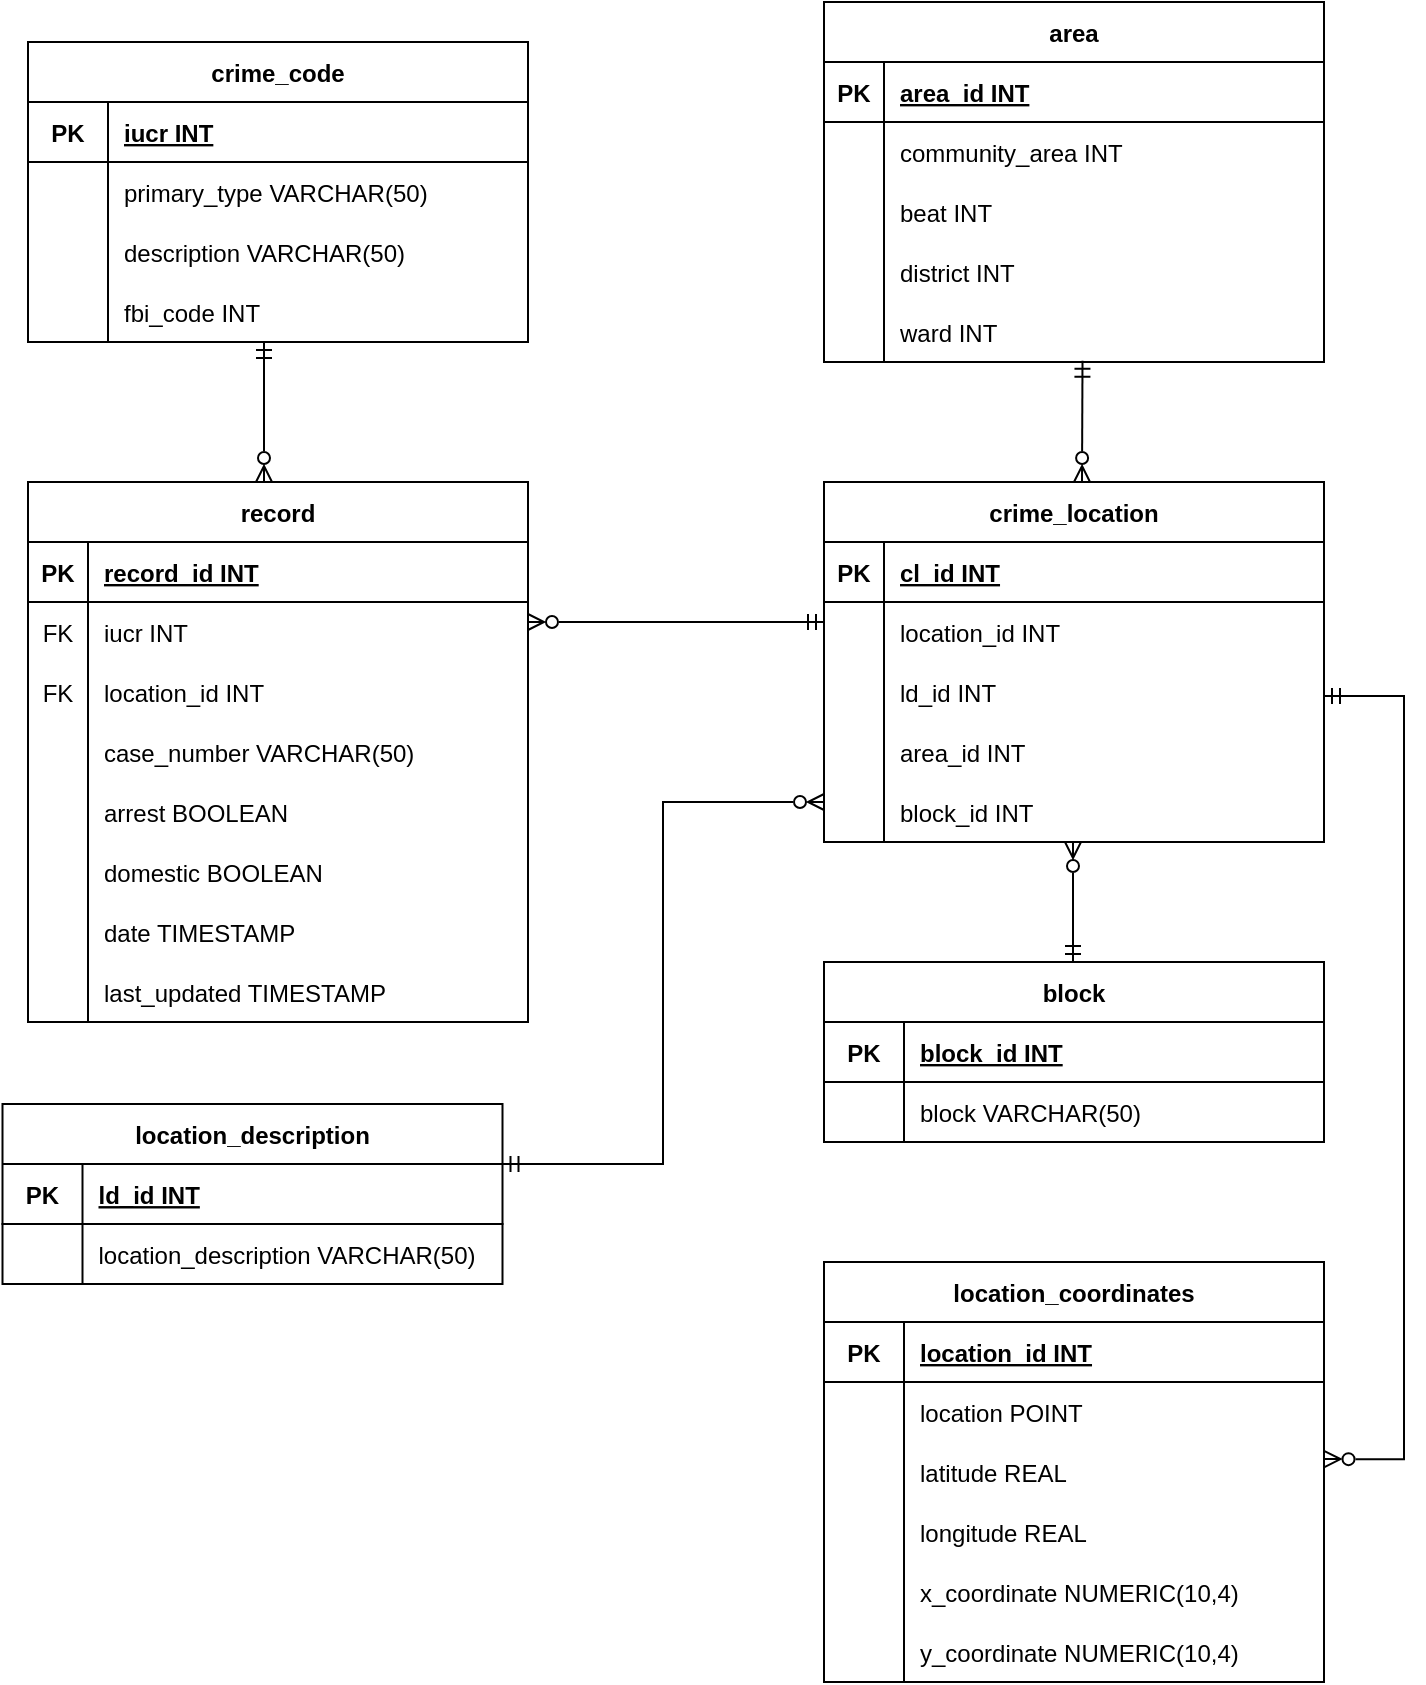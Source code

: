 <mxfile version="15.9.6" type="github">
  <diagram id="R2lEEEUBdFMjLlhIrx00" name="Page-1">
    <mxGraphModel dx="1043" dy="581" grid="1" gridSize="10" guides="1" tooltips="1" connect="1" arrows="1" fold="1" page="1" pageScale="1" pageWidth="850" pageHeight="1100" math="0" shadow="0" extFonts="Permanent Marker^https://fonts.googleapis.com/css?family=Permanent+Marker">
      <root>
        <mxCell id="0" />
        <mxCell id="1" parent="0" />
        <mxCell id="C-vyLk0tnHw3VtMMgP7b-13" value="location_coordinates" style="shape=table;startSize=30;container=1;collapsible=1;childLayout=tableLayout;fixedRows=1;rowLines=0;fontStyle=1;align=center;resizeLast=1;" parent="1" vertex="1">
          <mxGeometry x="480" y="650" width="250" height="210" as="geometry" />
        </mxCell>
        <mxCell id="C-vyLk0tnHw3VtMMgP7b-14" value="" style="shape=partialRectangle;collapsible=0;dropTarget=0;pointerEvents=0;fillColor=none;points=[[0,0.5],[1,0.5]];portConstraint=eastwest;top=0;left=0;right=0;bottom=1;" parent="C-vyLk0tnHw3VtMMgP7b-13" vertex="1">
          <mxGeometry y="30" width="250" height="30" as="geometry" />
        </mxCell>
        <mxCell id="C-vyLk0tnHw3VtMMgP7b-15" value="PK" style="shape=partialRectangle;overflow=hidden;connectable=0;fillColor=none;top=0;left=0;bottom=0;right=0;fontStyle=1;" parent="C-vyLk0tnHw3VtMMgP7b-14" vertex="1">
          <mxGeometry width="40" height="30" as="geometry">
            <mxRectangle width="40" height="30" as="alternateBounds" />
          </mxGeometry>
        </mxCell>
        <mxCell id="C-vyLk0tnHw3VtMMgP7b-16" value="location_id INT" style="shape=partialRectangle;overflow=hidden;connectable=0;fillColor=none;top=0;left=0;bottom=0;right=0;align=left;spacingLeft=6;fontStyle=5;" parent="C-vyLk0tnHw3VtMMgP7b-14" vertex="1">
          <mxGeometry x="40" width="210" height="30" as="geometry">
            <mxRectangle width="210" height="30" as="alternateBounds" />
          </mxGeometry>
        </mxCell>
        <mxCell id="C-vyLk0tnHw3VtMMgP7b-17" value="" style="shape=partialRectangle;collapsible=0;dropTarget=0;pointerEvents=0;fillColor=none;points=[[0,0.5],[1,0.5]];portConstraint=eastwest;top=0;left=0;right=0;bottom=0;" parent="C-vyLk0tnHw3VtMMgP7b-13" vertex="1">
          <mxGeometry y="60" width="250" height="30" as="geometry" />
        </mxCell>
        <mxCell id="C-vyLk0tnHw3VtMMgP7b-18" value="" style="shape=partialRectangle;overflow=hidden;connectable=0;fillColor=none;top=0;left=0;bottom=0;right=0;" parent="C-vyLk0tnHw3VtMMgP7b-17" vertex="1">
          <mxGeometry width="40" height="30" as="geometry">
            <mxRectangle width="40" height="30" as="alternateBounds" />
          </mxGeometry>
        </mxCell>
        <mxCell id="C-vyLk0tnHw3VtMMgP7b-19" value="location POINT" style="shape=partialRectangle;overflow=hidden;connectable=0;fillColor=none;top=0;left=0;bottom=0;right=0;align=left;spacingLeft=6;" parent="C-vyLk0tnHw3VtMMgP7b-17" vertex="1">
          <mxGeometry x="40" width="210" height="30" as="geometry">
            <mxRectangle width="210" height="30" as="alternateBounds" />
          </mxGeometry>
        </mxCell>
        <mxCell id="C-vyLk0tnHw3VtMMgP7b-20" value="" style="shape=partialRectangle;collapsible=0;dropTarget=0;pointerEvents=0;fillColor=none;points=[[0,0.5],[1,0.5]];portConstraint=eastwest;top=0;left=0;right=0;bottom=0;" parent="C-vyLk0tnHw3VtMMgP7b-13" vertex="1">
          <mxGeometry y="90" width="250" height="30" as="geometry" />
        </mxCell>
        <mxCell id="C-vyLk0tnHw3VtMMgP7b-21" value="" style="shape=partialRectangle;overflow=hidden;connectable=0;fillColor=none;top=0;left=0;bottom=0;right=0;" parent="C-vyLk0tnHw3VtMMgP7b-20" vertex="1">
          <mxGeometry width="40" height="30" as="geometry">
            <mxRectangle width="40" height="30" as="alternateBounds" />
          </mxGeometry>
        </mxCell>
        <mxCell id="C-vyLk0tnHw3VtMMgP7b-22" value="latitude REAL" style="shape=partialRectangle;overflow=hidden;connectable=0;fillColor=none;top=0;left=0;bottom=0;right=0;align=left;spacingLeft=6;" parent="C-vyLk0tnHw3VtMMgP7b-20" vertex="1">
          <mxGeometry x="40" width="210" height="30" as="geometry">
            <mxRectangle width="210" height="30" as="alternateBounds" />
          </mxGeometry>
        </mxCell>
        <mxCell id="ms3FOV6k6UF158hk4B34-46" value="" style="shape=partialRectangle;collapsible=0;dropTarget=0;pointerEvents=0;fillColor=none;points=[[0,0.5],[1,0.5]];portConstraint=eastwest;top=0;left=0;right=0;bottom=0;" parent="C-vyLk0tnHw3VtMMgP7b-13" vertex="1">
          <mxGeometry y="120" width="250" height="30" as="geometry" />
        </mxCell>
        <mxCell id="ms3FOV6k6UF158hk4B34-47" value="" style="shape=partialRectangle;overflow=hidden;connectable=0;fillColor=none;top=0;left=0;bottom=0;right=0;" parent="ms3FOV6k6UF158hk4B34-46" vertex="1">
          <mxGeometry width="40" height="30" as="geometry">
            <mxRectangle width="40" height="30" as="alternateBounds" />
          </mxGeometry>
        </mxCell>
        <mxCell id="ms3FOV6k6UF158hk4B34-48" value="longitude REAL" style="shape=partialRectangle;overflow=hidden;connectable=0;fillColor=none;top=0;left=0;bottom=0;right=0;align=left;spacingLeft=6;" parent="ms3FOV6k6UF158hk4B34-46" vertex="1">
          <mxGeometry x="40" width="210" height="30" as="geometry">
            <mxRectangle width="210" height="30" as="alternateBounds" />
          </mxGeometry>
        </mxCell>
        <mxCell id="ms3FOV6k6UF158hk4B34-84" value="" style="shape=partialRectangle;collapsible=0;dropTarget=0;pointerEvents=0;fillColor=none;points=[[0,0.5],[1,0.5]];portConstraint=eastwest;top=0;left=0;right=0;bottom=0;" parent="C-vyLk0tnHw3VtMMgP7b-13" vertex="1">
          <mxGeometry y="150" width="250" height="30" as="geometry" />
        </mxCell>
        <mxCell id="ms3FOV6k6UF158hk4B34-85" value="" style="shape=partialRectangle;overflow=hidden;connectable=0;fillColor=none;top=0;left=0;bottom=0;right=0;" parent="ms3FOV6k6UF158hk4B34-84" vertex="1">
          <mxGeometry width="40" height="30" as="geometry">
            <mxRectangle width="40" height="30" as="alternateBounds" />
          </mxGeometry>
        </mxCell>
        <mxCell id="ms3FOV6k6UF158hk4B34-86" value="x_coordinate NUMERIC(10,4)" style="shape=partialRectangle;overflow=hidden;connectable=0;fillColor=none;top=0;left=0;bottom=0;right=0;align=left;spacingLeft=6;" parent="ms3FOV6k6UF158hk4B34-84" vertex="1">
          <mxGeometry x="40" width="210" height="30" as="geometry">
            <mxRectangle width="210" height="30" as="alternateBounds" />
          </mxGeometry>
        </mxCell>
        <mxCell id="I4Q2n6PbdnNHjYNYiFd5-1" value="" style="shape=partialRectangle;collapsible=0;dropTarget=0;pointerEvents=0;fillColor=none;points=[[0,0.5],[1,0.5]];portConstraint=eastwest;top=0;left=0;right=0;bottom=0;" parent="C-vyLk0tnHw3VtMMgP7b-13" vertex="1">
          <mxGeometry y="180" width="250" height="30" as="geometry" />
        </mxCell>
        <mxCell id="I4Q2n6PbdnNHjYNYiFd5-2" value="" style="shape=partialRectangle;overflow=hidden;connectable=0;fillColor=none;top=0;left=0;bottom=0;right=0;" parent="I4Q2n6PbdnNHjYNYiFd5-1" vertex="1">
          <mxGeometry width="40" height="30" as="geometry">
            <mxRectangle width="40" height="30" as="alternateBounds" />
          </mxGeometry>
        </mxCell>
        <mxCell id="I4Q2n6PbdnNHjYNYiFd5-3" value="y_coordinate NUMERIC(10,4)" style="shape=partialRectangle;overflow=hidden;connectable=0;fillColor=none;top=0;left=0;bottom=0;right=0;align=left;spacingLeft=6;" parent="I4Q2n6PbdnNHjYNYiFd5-1" vertex="1">
          <mxGeometry x="40" width="210" height="30" as="geometry">
            <mxRectangle width="210" height="30" as="alternateBounds" />
          </mxGeometry>
        </mxCell>
        <mxCell id="C-vyLk0tnHw3VtMMgP7b-23" value="crime_code" style="shape=table;startSize=30;container=1;collapsible=1;childLayout=tableLayout;fixedRows=1;rowLines=0;fontStyle=1;align=center;resizeLast=1;" parent="1" vertex="1">
          <mxGeometry x="82" y="40" width="250" height="150" as="geometry" />
        </mxCell>
        <mxCell id="C-vyLk0tnHw3VtMMgP7b-24" value="" style="shape=partialRectangle;collapsible=0;dropTarget=0;pointerEvents=0;fillColor=none;points=[[0,0.5],[1,0.5]];portConstraint=eastwest;top=0;left=0;right=0;bottom=1;" parent="C-vyLk0tnHw3VtMMgP7b-23" vertex="1">
          <mxGeometry y="30" width="250" height="30" as="geometry" />
        </mxCell>
        <mxCell id="C-vyLk0tnHw3VtMMgP7b-25" value="PK" style="shape=partialRectangle;overflow=hidden;connectable=0;fillColor=none;top=0;left=0;bottom=0;right=0;fontStyle=1;" parent="C-vyLk0tnHw3VtMMgP7b-24" vertex="1">
          <mxGeometry width="40" height="30" as="geometry">
            <mxRectangle width="40" height="30" as="alternateBounds" />
          </mxGeometry>
        </mxCell>
        <mxCell id="C-vyLk0tnHw3VtMMgP7b-26" value="iucr INT" style="shape=partialRectangle;overflow=hidden;connectable=0;fillColor=none;top=0;left=0;bottom=0;right=0;align=left;spacingLeft=6;fontStyle=5;" parent="C-vyLk0tnHw3VtMMgP7b-24" vertex="1">
          <mxGeometry x="40" width="210" height="30" as="geometry">
            <mxRectangle width="210" height="30" as="alternateBounds" />
          </mxGeometry>
        </mxCell>
        <mxCell id="C-vyLk0tnHw3VtMMgP7b-27" value="" style="shape=partialRectangle;collapsible=0;dropTarget=0;pointerEvents=0;fillColor=none;points=[[0,0.5],[1,0.5]];portConstraint=eastwest;top=0;left=0;right=0;bottom=0;" parent="C-vyLk0tnHw3VtMMgP7b-23" vertex="1">
          <mxGeometry y="60" width="250" height="30" as="geometry" />
        </mxCell>
        <mxCell id="C-vyLk0tnHw3VtMMgP7b-28" value="" style="shape=partialRectangle;overflow=hidden;connectable=0;fillColor=none;top=0;left=0;bottom=0;right=0;" parent="C-vyLk0tnHw3VtMMgP7b-27" vertex="1">
          <mxGeometry width="40" height="30" as="geometry">
            <mxRectangle width="40" height="30" as="alternateBounds" />
          </mxGeometry>
        </mxCell>
        <mxCell id="C-vyLk0tnHw3VtMMgP7b-29" value="primary_type VARCHAR(50)" style="shape=partialRectangle;overflow=hidden;connectable=0;fillColor=none;top=0;left=0;bottom=0;right=0;align=left;spacingLeft=6;fontStyle=0" parent="C-vyLk0tnHw3VtMMgP7b-27" vertex="1">
          <mxGeometry x="40" width="210" height="30" as="geometry">
            <mxRectangle width="210" height="30" as="alternateBounds" />
          </mxGeometry>
        </mxCell>
        <mxCell id="ms3FOV6k6UF158hk4B34-1" value="" style="shape=partialRectangle;collapsible=0;dropTarget=0;pointerEvents=0;fillColor=none;points=[[0,0.5],[1,0.5]];portConstraint=eastwest;top=0;left=0;right=0;bottom=0;" parent="C-vyLk0tnHw3VtMMgP7b-23" vertex="1">
          <mxGeometry y="90" width="250" height="30" as="geometry" />
        </mxCell>
        <mxCell id="ms3FOV6k6UF158hk4B34-2" value="" style="shape=partialRectangle;overflow=hidden;connectable=0;fillColor=none;top=0;left=0;bottom=0;right=0;" parent="ms3FOV6k6UF158hk4B34-1" vertex="1">
          <mxGeometry width="40" height="30" as="geometry">
            <mxRectangle width="40" height="30" as="alternateBounds" />
          </mxGeometry>
        </mxCell>
        <mxCell id="ms3FOV6k6UF158hk4B34-3" value="description VARCHAR(50)" style="shape=partialRectangle;overflow=hidden;connectable=0;fillColor=none;top=0;left=0;bottom=0;right=0;align=left;spacingLeft=6;" parent="ms3FOV6k6UF158hk4B34-1" vertex="1">
          <mxGeometry x="40" width="210" height="30" as="geometry">
            <mxRectangle width="210" height="30" as="alternateBounds" />
          </mxGeometry>
        </mxCell>
        <mxCell id="ms3FOV6k6UF158hk4B34-4" value="" style="shape=partialRectangle;collapsible=0;dropTarget=0;pointerEvents=0;fillColor=none;points=[[0,0.5],[1,0.5]];portConstraint=eastwest;top=0;left=0;right=0;bottom=0;" parent="C-vyLk0tnHw3VtMMgP7b-23" vertex="1">
          <mxGeometry y="120" width="250" height="30" as="geometry" />
        </mxCell>
        <mxCell id="ms3FOV6k6UF158hk4B34-5" value="" style="shape=partialRectangle;overflow=hidden;connectable=0;fillColor=none;top=0;left=0;bottom=0;right=0;" parent="ms3FOV6k6UF158hk4B34-4" vertex="1">
          <mxGeometry width="40" height="30" as="geometry">
            <mxRectangle width="40" height="30" as="alternateBounds" />
          </mxGeometry>
        </mxCell>
        <mxCell id="ms3FOV6k6UF158hk4B34-6" value="fbi_code INT" style="shape=partialRectangle;overflow=hidden;connectable=0;fillColor=none;top=0;left=0;bottom=0;right=0;align=left;spacingLeft=6;" parent="ms3FOV6k6UF158hk4B34-4" vertex="1">
          <mxGeometry x="40" width="210" height="30" as="geometry">
            <mxRectangle width="210" height="30" as="alternateBounds" />
          </mxGeometry>
        </mxCell>
        <mxCell id="ms3FOV6k6UF158hk4B34-7" value="record" style="shape=table;startSize=30;container=1;collapsible=1;childLayout=tableLayout;fixedRows=1;rowLines=0;fontStyle=1;align=center;resizeLast=1;" parent="1" vertex="1">
          <mxGeometry x="82" y="260" width="250" height="270" as="geometry" />
        </mxCell>
        <mxCell id="ms3FOV6k6UF158hk4B34-8" value="" style="shape=partialRectangle;collapsible=0;dropTarget=0;pointerEvents=0;fillColor=none;points=[[0,0.5],[1,0.5]];portConstraint=eastwest;top=0;left=0;right=0;bottom=1;" parent="ms3FOV6k6UF158hk4B34-7" vertex="1">
          <mxGeometry y="30" width="250" height="30" as="geometry" />
        </mxCell>
        <mxCell id="ms3FOV6k6UF158hk4B34-9" value="PK" style="shape=partialRectangle;overflow=hidden;connectable=0;fillColor=none;top=0;left=0;bottom=0;right=0;fontStyle=1;" parent="ms3FOV6k6UF158hk4B34-8" vertex="1">
          <mxGeometry width="30" height="30" as="geometry">
            <mxRectangle width="30" height="30" as="alternateBounds" />
          </mxGeometry>
        </mxCell>
        <mxCell id="ms3FOV6k6UF158hk4B34-10" value="record_id INT" style="shape=partialRectangle;overflow=hidden;connectable=0;fillColor=none;top=0;left=0;bottom=0;right=0;align=left;spacingLeft=6;fontStyle=5;" parent="ms3FOV6k6UF158hk4B34-8" vertex="1">
          <mxGeometry x="30" width="220" height="30" as="geometry">
            <mxRectangle width="220" height="30" as="alternateBounds" />
          </mxGeometry>
        </mxCell>
        <mxCell id="ms3FOV6k6UF158hk4B34-11" value="" style="shape=partialRectangle;collapsible=0;dropTarget=0;pointerEvents=0;fillColor=none;points=[[0,0.5],[1,0.5]];portConstraint=eastwest;top=0;left=0;right=0;bottom=0;" parent="ms3FOV6k6UF158hk4B34-7" vertex="1">
          <mxGeometry y="60" width="250" height="30" as="geometry" />
        </mxCell>
        <mxCell id="ms3FOV6k6UF158hk4B34-12" value="FK" style="shape=partialRectangle;overflow=hidden;connectable=0;fillColor=none;top=0;left=0;bottom=0;right=0;" parent="ms3FOV6k6UF158hk4B34-11" vertex="1">
          <mxGeometry width="30" height="30" as="geometry">
            <mxRectangle width="30" height="30" as="alternateBounds" />
          </mxGeometry>
        </mxCell>
        <mxCell id="ms3FOV6k6UF158hk4B34-13" value="iucr INT" style="shape=partialRectangle;overflow=hidden;connectable=0;fillColor=none;top=0;left=0;bottom=0;right=0;align=left;spacingLeft=6;" parent="ms3FOV6k6UF158hk4B34-11" vertex="1">
          <mxGeometry x="30" width="220" height="30" as="geometry">
            <mxRectangle width="220" height="30" as="alternateBounds" />
          </mxGeometry>
        </mxCell>
        <mxCell id="ms3FOV6k6UF158hk4B34-69" value="" style="shape=partialRectangle;collapsible=0;dropTarget=0;pointerEvents=0;fillColor=none;points=[[0,0.5],[1,0.5]];portConstraint=eastwest;top=0;left=0;right=0;bottom=0;" parent="ms3FOV6k6UF158hk4B34-7" vertex="1">
          <mxGeometry y="90" width="250" height="30" as="geometry" />
        </mxCell>
        <mxCell id="ms3FOV6k6UF158hk4B34-70" value="FK" style="shape=partialRectangle;overflow=hidden;connectable=0;fillColor=none;top=0;left=0;bottom=0;right=0;" parent="ms3FOV6k6UF158hk4B34-69" vertex="1">
          <mxGeometry width="30" height="30" as="geometry">
            <mxRectangle width="30" height="30" as="alternateBounds" />
          </mxGeometry>
        </mxCell>
        <mxCell id="ms3FOV6k6UF158hk4B34-71" value="location_id INT" style="shape=partialRectangle;overflow=hidden;connectable=0;fillColor=none;top=0;left=0;bottom=0;right=0;align=left;spacingLeft=6;" parent="ms3FOV6k6UF158hk4B34-69" vertex="1">
          <mxGeometry x="30" width="220" height="30" as="geometry">
            <mxRectangle width="220" height="30" as="alternateBounds" />
          </mxGeometry>
        </mxCell>
        <mxCell id="ms3FOV6k6UF158hk4B34-75" value="" style="shape=partialRectangle;collapsible=0;dropTarget=0;pointerEvents=0;fillColor=none;points=[[0,0.5],[1,0.5]];portConstraint=eastwest;top=0;left=0;right=0;bottom=0;" parent="ms3FOV6k6UF158hk4B34-7" vertex="1">
          <mxGeometry y="120" width="250" height="30" as="geometry" />
        </mxCell>
        <mxCell id="ms3FOV6k6UF158hk4B34-76" value="" style="shape=partialRectangle;overflow=hidden;connectable=0;fillColor=none;top=0;left=0;bottom=0;right=0;" parent="ms3FOV6k6UF158hk4B34-75" vertex="1">
          <mxGeometry width="30" height="30" as="geometry">
            <mxRectangle width="30" height="30" as="alternateBounds" />
          </mxGeometry>
        </mxCell>
        <mxCell id="ms3FOV6k6UF158hk4B34-77" value="case_number VARCHAR(50)" style="shape=partialRectangle;overflow=hidden;connectable=0;fillColor=none;top=0;left=0;bottom=0;right=0;align=left;spacingLeft=6;" parent="ms3FOV6k6UF158hk4B34-75" vertex="1">
          <mxGeometry x="30" width="220" height="30" as="geometry">
            <mxRectangle width="220" height="30" as="alternateBounds" />
          </mxGeometry>
        </mxCell>
        <mxCell id="ms3FOV6k6UF158hk4B34-104" value="" style="shape=partialRectangle;collapsible=0;dropTarget=0;pointerEvents=0;fillColor=none;points=[[0,0.5],[1,0.5]];portConstraint=eastwest;top=0;left=0;right=0;bottom=0;" parent="ms3FOV6k6UF158hk4B34-7" vertex="1">
          <mxGeometry y="150" width="250" height="30" as="geometry" />
        </mxCell>
        <mxCell id="ms3FOV6k6UF158hk4B34-105" value="" style="shape=partialRectangle;overflow=hidden;connectable=0;fillColor=none;top=0;left=0;bottom=0;right=0;" parent="ms3FOV6k6UF158hk4B34-104" vertex="1">
          <mxGeometry width="30" height="30" as="geometry">
            <mxRectangle width="30" height="30" as="alternateBounds" />
          </mxGeometry>
        </mxCell>
        <mxCell id="ms3FOV6k6UF158hk4B34-106" value="arrest BOOLEAN" style="shape=partialRectangle;overflow=hidden;connectable=0;fillColor=none;top=0;left=0;bottom=0;right=0;align=left;spacingLeft=6;" parent="ms3FOV6k6UF158hk4B34-104" vertex="1">
          <mxGeometry x="30" width="220" height="30" as="geometry">
            <mxRectangle width="220" height="30" as="alternateBounds" />
          </mxGeometry>
        </mxCell>
        <mxCell id="ms3FOV6k6UF158hk4B34-110" value="" style="shape=partialRectangle;collapsible=0;dropTarget=0;pointerEvents=0;fillColor=none;points=[[0,0.5],[1,0.5]];portConstraint=eastwest;top=0;left=0;right=0;bottom=0;" parent="ms3FOV6k6UF158hk4B34-7" vertex="1">
          <mxGeometry y="180" width="250" height="30" as="geometry" />
        </mxCell>
        <mxCell id="ms3FOV6k6UF158hk4B34-111" value="" style="shape=partialRectangle;overflow=hidden;connectable=0;fillColor=none;top=0;left=0;bottom=0;right=0;" parent="ms3FOV6k6UF158hk4B34-110" vertex="1">
          <mxGeometry width="30" height="30" as="geometry">
            <mxRectangle width="30" height="30" as="alternateBounds" />
          </mxGeometry>
        </mxCell>
        <mxCell id="ms3FOV6k6UF158hk4B34-112" value="domestic BOOLEAN" style="shape=partialRectangle;overflow=hidden;connectable=0;fillColor=none;top=0;left=0;bottom=0;right=0;align=left;spacingLeft=6;" parent="ms3FOV6k6UF158hk4B34-110" vertex="1">
          <mxGeometry x="30" width="220" height="30" as="geometry">
            <mxRectangle width="220" height="30" as="alternateBounds" />
          </mxGeometry>
        </mxCell>
        <mxCell id="I4Q2n6PbdnNHjYNYiFd5-10" value="" style="shape=partialRectangle;collapsible=0;dropTarget=0;pointerEvents=0;fillColor=none;points=[[0,0.5],[1,0.5]];portConstraint=eastwest;top=0;left=0;right=0;bottom=0;" parent="ms3FOV6k6UF158hk4B34-7" vertex="1">
          <mxGeometry y="210" width="250" height="30" as="geometry" />
        </mxCell>
        <mxCell id="I4Q2n6PbdnNHjYNYiFd5-11" value="" style="shape=partialRectangle;overflow=hidden;connectable=0;fillColor=none;top=0;left=0;bottom=0;right=0;" parent="I4Q2n6PbdnNHjYNYiFd5-10" vertex="1">
          <mxGeometry width="30" height="30" as="geometry">
            <mxRectangle width="30" height="30" as="alternateBounds" />
          </mxGeometry>
        </mxCell>
        <mxCell id="I4Q2n6PbdnNHjYNYiFd5-12" value="date TIMESTAMP" style="shape=partialRectangle;overflow=hidden;connectable=0;fillColor=none;top=0;left=0;bottom=0;right=0;align=left;spacingLeft=6;" parent="I4Q2n6PbdnNHjYNYiFd5-10" vertex="1">
          <mxGeometry x="30" width="220" height="30" as="geometry">
            <mxRectangle width="220" height="30" as="alternateBounds" />
          </mxGeometry>
        </mxCell>
        <mxCell id="I4Q2n6PbdnNHjYNYiFd5-36" value="" style="shape=partialRectangle;collapsible=0;dropTarget=0;pointerEvents=0;fillColor=none;points=[[0,0.5],[1,0.5]];portConstraint=eastwest;top=0;left=0;right=0;bottom=0;" parent="ms3FOV6k6UF158hk4B34-7" vertex="1">
          <mxGeometry y="240" width="250" height="30" as="geometry" />
        </mxCell>
        <mxCell id="I4Q2n6PbdnNHjYNYiFd5-37" value="" style="shape=partialRectangle;overflow=hidden;connectable=0;fillColor=none;top=0;left=0;bottom=0;right=0;" parent="I4Q2n6PbdnNHjYNYiFd5-36" vertex="1">
          <mxGeometry width="30" height="30" as="geometry">
            <mxRectangle width="30" height="30" as="alternateBounds" />
          </mxGeometry>
        </mxCell>
        <mxCell id="I4Q2n6PbdnNHjYNYiFd5-38" value="last_updated TIMESTAMP" style="shape=partialRectangle;overflow=hidden;connectable=0;fillColor=none;top=0;left=0;bottom=0;right=0;align=left;spacingLeft=6;" parent="I4Q2n6PbdnNHjYNYiFd5-36" vertex="1">
          <mxGeometry x="30" width="220" height="30" as="geometry">
            <mxRectangle width="220" height="30" as="alternateBounds" />
          </mxGeometry>
        </mxCell>
        <mxCell id="ms3FOV6k6UF158hk4B34-20" value="block" style="shape=table;startSize=30;container=1;collapsible=1;childLayout=tableLayout;fixedRows=1;rowLines=0;fontStyle=1;align=center;resizeLast=1;" parent="1" vertex="1">
          <mxGeometry x="480" y="500" width="250" height="90" as="geometry" />
        </mxCell>
        <mxCell id="ms3FOV6k6UF158hk4B34-21" value="" style="shape=partialRectangle;collapsible=0;dropTarget=0;pointerEvents=0;fillColor=none;points=[[0,0.5],[1,0.5]];portConstraint=eastwest;top=0;left=0;right=0;bottom=1;" parent="ms3FOV6k6UF158hk4B34-20" vertex="1">
          <mxGeometry y="30" width="250" height="30" as="geometry" />
        </mxCell>
        <mxCell id="ms3FOV6k6UF158hk4B34-22" value="PK" style="shape=partialRectangle;overflow=hidden;connectable=0;fillColor=none;top=0;left=0;bottom=0;right=0;fontStyle=1;" parent="ms3FOV6k6UF158hk4B34-21" vertex="1">
          <mxGeometry width="40" height="30" as="geometry">
            <mxRectangle width="40" height="30" as="alternateBounds" />
          </mxGeometry>
        </mxCell>
        <mxCell id="ms3FOV6k6UF158hk4B34-23" value="block_id INT" style="shape=partialRectangle;overflow=hidden;connectable=0;fillColor=none;top=0;left=0;bottom=0;right=0;align=left;spacingLeft=6;fontStyle=5;" parent="ms3FOV6k6UF158hk4B34-21" vertex="1">
          <mxGeometry x="40" width="210" height="30" as="geometry">
            <mxRectangle width="210" height="30" as="alternateBounds" />
          </mxGeometry>
        </mxCell>
        <mxCell id="ms3FOV6k6UF158hk4B34-24" value="" style="shape=partialRectangle;collapsible=0;dropTarget=0;pointerEvents=0;fillColor=none;points=[[0,0.5],[1,0.5]];portConstraint=eastwest;top=0;left=0;right=0;bottom=0;" parent="ms3FOV6k6UF158hk4B34-20" vertex="1">
          <mxGeometry y="60" width="250" height="30" as="geometry" />
        </mxCell>
        <mxCell id="ms3FOV6k6UF158hk4B34-25" value="" style="shape=partialRectangle;overflow=hidden;connectable=0;fillColor=none;top=0;left=0;bottom=0;right=0;" parent="ms3FOV6k6UF158hk4B34-24" vertex="1">
          <mxGeometry width="40" height="30" as="geometry">
            <mxRectangle width="40" height="30" as="alternateBounds" />
          </mxGeometry>
        </mxCell>
        <mxCell id="ms3FOV6k6UF158hk4B34-26" value="block VARCHAR(50)" style="shape=partialRectangle;overflow=hidden;connectable=0;fillColor=none;top=0;left=0;bottom=0;right=0;align=left;spacingLeft=6;" parent="ms3FOV6k6UF158hk4B34-24" vertex="1">
          <mxGeometry x="40" width="210" height="30" as="geometry">
            <mxRectangle width="210" height="30" as="alternateBounds" />
          </mxGeometry>
        </mxCell>
        <mxCell id="ms3FOV6k6UF158hk4B34-30" value="area" style="shape=table;startSize=30;container=1;collapsible=1;childLayout=tableLayout;fixedRows=1;rowLines=0;fontStyle=1;align=center;resizeLast=1;" parent="1" vertex="1">
          <mxGeometry x="480" y="20" width="250" height="180" as="geometry" />
        </mxCell>
        <mxCell id="ms3FOV6k6UF158hk4B34-31" value="" style="shape=partialRectangle;collapsible=0;dropTarget=0;pointerEvents=0;fillColor=none;points=[[0,0.5],[1,0.5]];portConstraint=eastwest;top=0;left=0;right=0;bottom=1;" parent="ms3FOV6k6UF158hk4B34-30" vertex="1">
          <mxGeometry y="30" width="250" height="30" as="geometry" />
        </mxCell>
        <mxCell id="ms3FOV6k6UF158hk4B34-32" value="PK" style="shape=partialRectangle;overflow=hidden;connectable=0;fillColor=none;top=0;left=0;bottom=0;right=0;fontStyle=1;" parent="ms3FOV6k6UF158hk4B34-31" vertex="1">
          <mxGeometry width="30" height="30" as="geometry">
            <mxRectangle width="30" height="30" as="alternateBounds" />
          </mxGeometry>
        </mxCell>
        <mxCell id="ms3FOV6k6UF158hk4B34-33" value="area_id INT" style="shape=partialRectangle;overflow=hidden;connectable=0;fillColor=none;top=0;left=0;bottom=0;right=0;align=left;spacingLeft=6;fontStyle=5;" parent="ms3FOV6k6UF158hk4B34-31" vertex="1">
          <mxGeometry x="30" width="220" height="30" as="geometry">
            <mxRectangle width="220" height="30" as="alternateBounds" />
          </mxGeometry>
        </mxCell>
        <mxCell id="ms3FOV6k6UF158hk4B34-34" value="" style="shape=partialRectangle;collapsible=0;dropTarget=0;pointerEvents=0;fillColor=none;points=[[0,0.5],[1,0.5]];portConstraint=eastwest;top=0;left=0;right=0;bottom=0;" parent="ms3FOV6k6UF158hk4B34-30" vertex="1">
          <mxGeometry y="60" width="250" height="30" as="geometry" />
        </mxCell>
        <mxCell id="ms3FOV6k6UF158hk4B34-35" value="" style="shape=partialRectangle;overflow=hidden;connectable=0;fillColor=none;top=0;left=0;bottom=0;right=0;" parent="ms3FOV6k6UF158hk4B34-34" vertex="1">
          <mxGeometry width="30" height="30" as="geometry">
            <mxRectangle width="30" height="30" as="alternateBounds" />
          </mxGeometry>
        </mxCell>
        <mxCell id="ms3FOV6k6UF158hk4B34-36" value="community_area INT" style="shape=partialRectangle;overflow=hidden;connectable=0;fillColor=none;top=0;left=0;bottom=0;right=0;align=left;spacingLeft=6;" parent="ms3FOV6k6UF158hk4B34-34" vertex="1">
          <mxGeometry x="30" width="220" height="30" as="geometry">
            <mxRectangle width="220" height="30" as="alternateBounds" />
          </mxGeometry>
        </mxCell>
        <mxCell id="ms3FOV6k6UF158hk4B34-37" value="" style="shape=partialRectangle;collapsible=0;dropTarget=0;pointerEvents=0;fillColor=none;points=[[0,0.5],[1,0.5]];portConstraint=eastwest;top=0;left=0;right=0;bottom=0;" parent="ms3FOV6k6UF158hk4B34-30" vertex="1">
          <mxGeometry y="90" width="250" height="30" as="geometry" />
        </mxCell>
        <mxCell id="ms3FOV6k6UF158hk4B34-38" value="" style="shape=partialRectangle;overflow=hidden;connectable=0;fillColor=none;top=0;left=0;bottom=0;right=0;" parent="ms3FOV6k6UF158hk4B34-37" vertex="1">
          <mxGeometry width="30" height="30" as="geometry">
            <mxRectangle width="30" height="30" as="alternateBounds" />
          </mxGeometry>
        </mxCell>
        <mxCell id="ms3FOV6k6UF158hk4B34-39" value="beat INT" style="shape=partialRectangle;overflow=hidden;connectable=0;fillColor=none;top=0;left=0;bottom=0;right=0;align=left;spacingLeft=6;" parent="ms3FOV6k6UF158hk4B34-37" vertex="1">
          <mxGeometry x="30" width="220" height="30" as="geometry">
            <mxRectangle width="220" height="30" as="alternateBounds" />
          </mxGeometry>
        </mxCell>
        <mxCell id="ms3FOV6k6UF158hk4B34-40" value="" style="shape=partialRectangle;collapsible=0;dropTarget=0;pointerEvents=0;fillColor=none;points=[[0,0.5],[1,0.5]];portConstraint=eastwest;top=0;left=0;right=0;bottom=0;" parent="ms3FOV6k6UF158hk4B34-30" vertex="1">
          <mxGeometry y="120" width="250" height="30" as="geometry" />
        </mxCell>
        <mxCell id="ms3FOV6k6UF158hk4B34-41" value="" style="shape=partialRectangle;overflow=hidden;connectable=0;fillColor=none;top=0;left=0;bottom=0;right=0;" parent="ms3FOV6k6UF158hk4B34-40" vertex="1">
          <mxGeometry width="30" height="30" as="geometry">
            <mxRectangle width="30" height="30" as="alternateBounds" />
          </mxGeometry>
        </mxCell>
        <mxCell id="ms3FOV6k6UF158hk4B34-42" value="district INT" style="shape=partialRectangle;overflow=hidden;connectable=0;fillColor=none;top=0;left=0;bottom=0;right=0;align=left;spacingLeft=6;" parent="ms3FOV6k6UF158hk4B34-40" vertex="1">
          <mxGeometry x="30" width="220" height="30" as="geometry">
            <mxRectangle width="220" height="30" as="alternateBounds" />
          </mxGeometry>
        </mxCell>
        <mxCell id="ms3FOV6k6UF158hk4B34-43" value="" style="shape=partialRectangle;collapsible=0;dropTarget=0;pointerEvents=0;fillColor=none;points=[[0,0.5],[1,0.5]];portConstraint=eastwest;top=0;left=0;right=0;bottom=0;" parent="ms3FOV6k6UF158hk4B34-30" vertex="1">
          <mxGeometry y="150" width="250" height="30" as="geometry" />
        </mxCell>
        <mxCell id="ms3FOV6k6UF158hk4B34-44" value="" style="shape=partialRectangle;overflow=hidden;connectable=0;fillColor=none;top=0;left=0;bottom=0;right=0;" parent="ms3FOV6k6UF158hk4B34-43" vertex="1">
          <mxGeometry width="30" height="30" as="geometry">
            <mxRectangle width="30" height="30" as="alternateBounds" />
          </mxGeometry>
        </mxCell>
        <mxCell id="ms3FOV6k6UF158hk4B34-45" value="ward INT" style="shape=partialRectangle;overflow=hidden;connectable=0;fillColor=none;top=0;left=0;bottom=0;right=0;align=left;spacingLeft=6;" parent="ms3FOV6k6UF158hk4B34-43" vertex="1">
          <mxGeometry x="30" width="220" height="30" as="geometry">
            <mxRectangle width="220" height="30" as="alternateBounds" />
          </mxGeometry>
        </mxCell>
        <mxCell id="ms3FOV6k6UF158hk4B34-116" value="" style="endArrow=ERzeroToMany;startArrow=ERmandOne;endFill=0;startFill=0;entryX=0.517;entryY=0.978;entryDx=0;entryDy=0;entryPerimeter=0;exitX=0.517;exitY=0.978;exitDx=0;exitDy=0;exitPerimeter=0;" parent="ms3FOV6k6UF158hk4B34-30" source="ms3FOV6k6UF158hk4B34-43" edge="1">
          <mxGeometry width="100" height="100" relative="1" as="geometry">
            <mxPoint x="250" y="325" as="sourcePoint" />
            <mxPoint x="129" y="240" as="targetPoint" />
          </mxGeometry>
        </mxCell>
        <mxCell id="ms3FOV6k6UF158hk4B34-125" value="" style="endArrow=ERzeroToMany;html=1;rounded=0;startArrow=ERmandOne;startFill=0;endFill=0;" parent="1" edge="1">
          <mxGeometry relative="1" as="geometry">
            <mxPoint x="604.5" y="500" as="sourcePoint" />
            <mxPoint x="604.5" y="440" as="targetPoint" />
          </mxGeometry>
        </mxCell>
        <mxCell id="ms3FOV6k6UF158hk4B34-132" value="" style="endArrow=ERzeroToMany;html=1;rounded=0;endFill=0;startArrow=ERmandOne;startFill=0;" parent="1" edge="1">
          <mxGeometry relative="1" as="geometry">
            <mxPoint x="200" y="190" as="sourcePoint" />
            <mxPoint x="200" y="260" as="targetPoint" />
          </mxGeometry>
        </mxCell>
        <mxCell id="I4Q2n6PbdnNHjYNYiFd5-21" value="" style="endArrow=ERzeroToMany;html=1;rounded=0;startArrow=ERmandOne;startFill=0;endFill=0;exitX=1;exitY=0.5;exitDx=0;exitDy=0;entryX=1;entryY=0.5;entryDx=0;entryDy=0;" parent="1" edge="1">
          <mxGeometry relative="1" as="geometry">
            <mxPoint x="480" y="330" as="sourcePoint" />
            <mxPoint x="332" y="330" as="targetPoint" />
          </mxGeometry>
        </mxCell>
        <mxCell id="I4Q2n6PbdnNHjYNYiFd5-25" value="location_description" style="shape=table;startSize=30;container=1;collapsible=1;childLayout=tableLayout;fixedRows=1;rowLines=0;fontStyle=1;align=center;resizeLast=1;" parent="1" vertex="1">
          <mxGeometry x="69.25" y="571.05" width="250" height="90" as="geometry" />
        </mxCell>
        <mxCell id="I4Q2n6PbdnNHjYNYiFd5-26" value="" style="shape=partialRectangle;collapsible=0;dropTarget=0;pointerEvents=0;fillColor=none;points=[[0,0.5],[1,0.5]];portConstraint=eastwest;top=0;left=0;right=0;bottom=1;" parent="I4Q2n6PbdnNHjYNYiFd5-25" vertex="1">
          <mxGeometry y="30" width="250" height="30" as="geometry" />
        </mxCell>
        <mxCell id="I4Q2n6PbdnNHjYNYiFd5-27" value="PK" style="shape=partialRectangle;overflow=hidden;connectable=0;fillColor=none;top=0;left=0;bottom=0;right=0;fontStyle=1;" parent="I4Q2n6PbdnNHjYNYiFd5-26" vertex="1">
          <mxGeometry width="40" height="30" as="geometry">
            <mxRectangle width="40" height="30" as="alternateBounds" />
          </mxGeometry>
        </mxCell>
        <mxCell id="I4Q2n6PbdnNHjYNYiFd5-28" value="ld_id INT" style="shape=partialRectangle;overflow=hidden;connectable=0;fillColor=none;top=0;left=0;bottom=0;right=0;align=left;spacingLeft=6;fontStyle=5;" parent="I4Q2n6PbdnNHjYNYiFd5-26" vertex="1">
          <mxGeometry x="40" width="210" height="30" as="geometry">
            <mxRectangle width="210" height="30" as="alternateBounds" />
          </mxGeometry>
        </mxCell>
        <mxCell id="I4Q2n6PbdnNHjYNYiFd5-29" value="" style="shape=partialRectangle;collapsible=0;dropTarget=0;pointerEvents=0;fillColor=none;points=[[0,0.5],[1,0.5]];portConstraint=eastwest;top=0;left=0;right=0;bottom=0;" parent="I4Q2n6PbdnNHjYNYiFd5-25" vertex="1">
          <mxGeometry y="60" width="250" height="30" as="geometry" />
        </mxCell>
        <mxCell id="I4Q2n6PbdnNHjYNYiFd5-30" value="" style="shape=partialRectangle;overflow=hidden;connectable=0;fillColor=none;top=0;left=0;bottom=0;right=0;" parent="I4Q2n6PbdnNHjYNYiFd5-29" vertex="1">
          <mxGeometry width="40" height="30" as="geometry">
            <mxRectangle width="40" height="30" as="alternateBounds" />
          </mxGeometry>
        </mxCell>
        <mxCell id="I4Q2n6PbdnNHjYNYiFd5-31" value="location_description VARCHAR(50)" style="shape=partialRectangle;overflow=hidden;connectable=0;fillColor=none;top=0;left=0;bottom=0;right=0;align=left;spacingLeft=6;" parent="I4Q2n6PbdnNHjYNYiFd5-29" vertex="1">
          <mxGeometry x="40" width="210" height="30" as="geometry">
            <mxRectangle width="210" height="30" as="alternateBounds" />
          </mxGeometry>
        </mxCell>
        <mxCell id="I4Q2n6PbdnNHjYNYiFd5-39" value="" style="endArrow=ERzeroToMany;html=1;rounded=0;entryX=0.003;entryY=-0.035;entryDx=0;entryDy=0;entryPerimeter=0;edgeStyle=elbowEdgeStyle;endFill=0;startArrow=ERmandOne;startFill=0;" parent="1" edge="1">
          <mxGeometry width="50" height="50" relative="1" as="geometry">
            <mxPoint x="319.25" y="601.05" as="sourcePoint" />
            <mxPoint x="480" y="420.0" as="targetPoint" />
          </mxGeometry>
        </mxCell>
        <mxCell id="7jznVcMkLAkT4oVLLQvH-1" value="crime_location" style="shape=table;startSize=30;container=1;collapsible=1;childLayout=tableLayout;fixedRows=1;rowLines=0;fontStyle=1;align=center;resizeLast=1;" vertex="1" parent="1">
          <mxGeometry x="480" y="260" width="250" height="180" as="geometry" />
        </mxCell>
        <mxCell id="7jznVcMkLAkT4oVLLQvH-2" value="" style="shape=partialRectangle;collapsible=0;dropTarget=0;pointerEvents=0;fillColor=none;points=[[0,0.5],[1,0.5]];portConstraint=eastwest;top=0;left=0;right=0;bottom=1;" vertex="1" parent="7jznVcMkLAkT4oVLLQvH-1">
          <mxGeometry y="30" width="250" height="30" as="geometry" />
        </mxCell>
        <mxCell id="7jznVcMkLAkT4oVLLQvH-3" value="PK" style="shape=partialRectangle;overflow=hidden;connectable=0;fillColor=none;top=0;left=0;bottom=0;right=0;fontStyle=1;" vertex="1" parent="7jznVcMkLAkT4oVLLQvH-2">
          <mxGeometry width="30" height="30" as="geometry">
            <mxRectangle width="30" height="30" as="alternateBounds" />
          </mxGeometry>
        </mxCell>
        <mxCell id="7jznVcMkLAkT4oVLLQvH-4" value="cl_id INT" style="shape=partialRectangle;overflow=hidden;connectable=0;fillColor=none;top=0;left=0;bottom=0;right=0;align=left;spacingLeft=6;fontStyle=5;" vertex="1" parent="7jznVcMkLAkT4oVLLQvH-2">
          <mxGeometry x="30" width="220" height="30" as="geometry">
            <mxRectangle width="220" height="30" as="alternateBounds" />
          </mxGeometry>
        </mxCell>
        <mxCell id="7jznVcMkLAkT4oVLLQvH-5" value="" style="shape=partialRectangle;collapsible=0;dropTarget=0;pointerEvents=0;fillColor=none;points=[[0,0.5],[1,0.5]];portConstraint=eastwest;top=0;left=0;right=0;bottom=0;" vertex="1" parent="7jznVcMkLAkT4oVLLQvH-1">
          <mxGeometry y="60" width="250" height="30" as="geometry" />
        </mxCell>
        <mxCell id="7jznVcMkLAkT4oVLLQvH-6" value="" style="shape=partialRectangle;overflow=hidden;connectable=0;fillColor=none;top=0;left=0;bottom=0;right=0;" vertex="1" parent="7jznVcMkLAkT4oVLLQvH-5">
          <mxGeometry width="30" height="30" as="geometry">
            <mxRectangle width="30" height="30" as="alternateBounds" />
          </mxGeometry>
        </mxCell>
        <mxCell id="7jznVcMkLAkT4oVLLQvH-7" value="location_id INT" style="shape=partialRectangle;overflow=hidden;connectable=0;fillColor=none;top=0;left=0;bottom=0;right=0;align=left;spacingLeft=6;" vertex="1" parent="7jznVcMkLAkT4oVLLQvH-5">
          <mxGeometry x="30" width="220" height="30" as="geometry">
            <mxRectangle width="220" height="30" as="alternateBounds" />
          </mxGeometry>
        </mxCell>
        <mxCell id="7jznVcMkLAkT4oVLLQvH-8" value="" style="shape=partialRectangle;collapsible=0;dropTarget=0;pointerEvents=0;fillColor=none;points=[[0,0.5],[1,0.5]];portConstraint=eastwest;top=0;left=0;right=0;bottom=0;" vertex="1" parent="7jznVcMkLAkT4oVLLQvH-1">
          <mxGeometry y="90" width="250" height="30" as="geometry" />
        </mxCell>
        <mxCell id="7jznVcMkLAkT4oVLLQvH-9" value="" style="shape=partialRectangle;overflow=hidden;connectable=0;fillColor=none;top=0;left=0;bottom=0;right=0;" vertex="1" parent="7jznVcMkLAkT4oVLLQvH-8">
          <mxGeometry width="30" height="30" as="geometry">
            <mxRectangle width="30" height="30" as="alternateBounds" />
          </mxGeometry>
        </mxCell>
        <mxCell id="7jznVcMkLAkT4oVLLQvH-10" value="ld_id INT" style="shape=partialRectangle;overflow=hidden;connectable=0;fillColor=none;top=0;left=0;bottom=0;right=0;align=left;spacingLeft=6;" vertex="1" parent="7jznVcMkLAkT4oVLLQvH-8">
          <mxGeometry x="30" width="220" height="30" as="geometry">
            <mxRectangle width="220" height="30" as="alternateBounds" />
          </mxGeometry>
        </mxCell>
        <mxCell id="7jznVcMkLAkT4oVLLQvH-11" value="" style="shape=partialRectangle;collapsible=0;dropTarget=0;pointerEvents=0;fillColor=none;points=[[0,0.5],[1,0.5]];portConstraint=eastwest;top=0;left=0;right=0;bottom=0;" vertex="1" parent="7jznVcMkLAkT4oVLLQvH-1">
          <mxGeometry y="120" width="250" height="30" as="geometry" />
        </mxCell>
        <mxCell id="7jznVcMkLAkT4oVLLQvH-12" value="" style="shape=partialRectangle;overflow=hidden;connectable=0;fillColor=none;top=0;left=0;bottom=0;right=0;" vertex="1" parent="7jznVcMkLAkT4oVLLQvH-11">
          <mxGeometry width="30" height="30" as="geometry">
            <mxRectangle width="30" height="30" as="alternateBounds" />
          </mxGeometry>
        </mxCell>
        <mxCell id="7jznVcMkLAkT4oVLLQvH-13" value="area_id INT" style="shape=partialRectangle;overflow=hidden;connectable=0;fillColor=none;top=0;left=0;bottom=0;right=0;align=left;spacingLeft=6;" vertex="1" parent="7jznVcMkLAkT4oVLLQvH-11">
          <mxGeometry x="30" width="220" height="30" as="geometry">
            <mxRectangle width="220" height="30" as="alternateBounds" />
          </mxGeometry>
        </mxCell>
        <mxCell id="7jznVcMkLAkT4oVLLQvH-14" value="" style="shape=partialRectangle;collapsible=0;dropTarget=0;pointerEvents=0;fillColor=none;points=[[0,0.5],[1,0.5]];portConstraint=eastwest;top=0;left=0;right=0;bottom=0;" vertex="1" parent="7jznVcMkLAkT4oVLLQvH-1">
          <mxGeometry y="150" width="250" height="30" as="geometry" />
        </mxCell>
        <mxCell id="7jznVcMkLAkT4oVLLQvH-15" value="" style="shape=partialRectangle;overflow=hidden;connectable=0;fillColor=none;top=0;left=0;bottom=0;right=0;" vertex="1" parent="7jznVcMkLAkT4oVLLQvH-14">
          <mxGeometry width="30" height="30" as="geometry">
            <mxRectangle width="30" height="30" as="alternateBounds" />
          </mxGeometry>
        </mxCell>
        <mxCell id="7jznVcMkLAkT4oVLLQvH-16" value="block_id INT" style="shape=partialRectangle;overflow=hidden;connectable=0;fillColor=none;top=0;left=0;bottom=0;right=0;align=left;spacingLeft=6;" vertex="1" parent="7jznVcMkLAkT4oVLLQvH-14">
          <mxGeometry x="30" width="220" height="30" as="geometry">
            <mxRectangle width="220" height="30" as="alternateBounds" />
          </mxGeometry>
        </mxCell>
        <mxCell id="7jznVcMkLAkT4oVLLQvH-18" value="" style="endArrow=ERmandOne;html=1;rounded=0;exitX=1.001;exitY=1.285;exitDx=0;exitDy=0;exitPerimeter=0;edgeStyle=orthogonalEdgeStyle;endFill=0;startArrow=ERzeroToMany;startFill=0;" edge="1" parent="1" source="C-vyLk0tnHw3VtMMgP7b-17">
          <mxGeometry width="50" height="50" relative="1" as="geometry">
            <mxPoint x="350" y="550" as="sourcePoint" />
            <mxPoint x="730" y="367" as="targetPoint" />
            <Array as="points">
              <mxPoint x="770" y="749" />
              <mxPoint x="770" y="367" />
            </Array>
          </mxGeometry>
        </mxCell>
      </root>
    </mxGraphModel>
  </diagram>
</mxfile>
